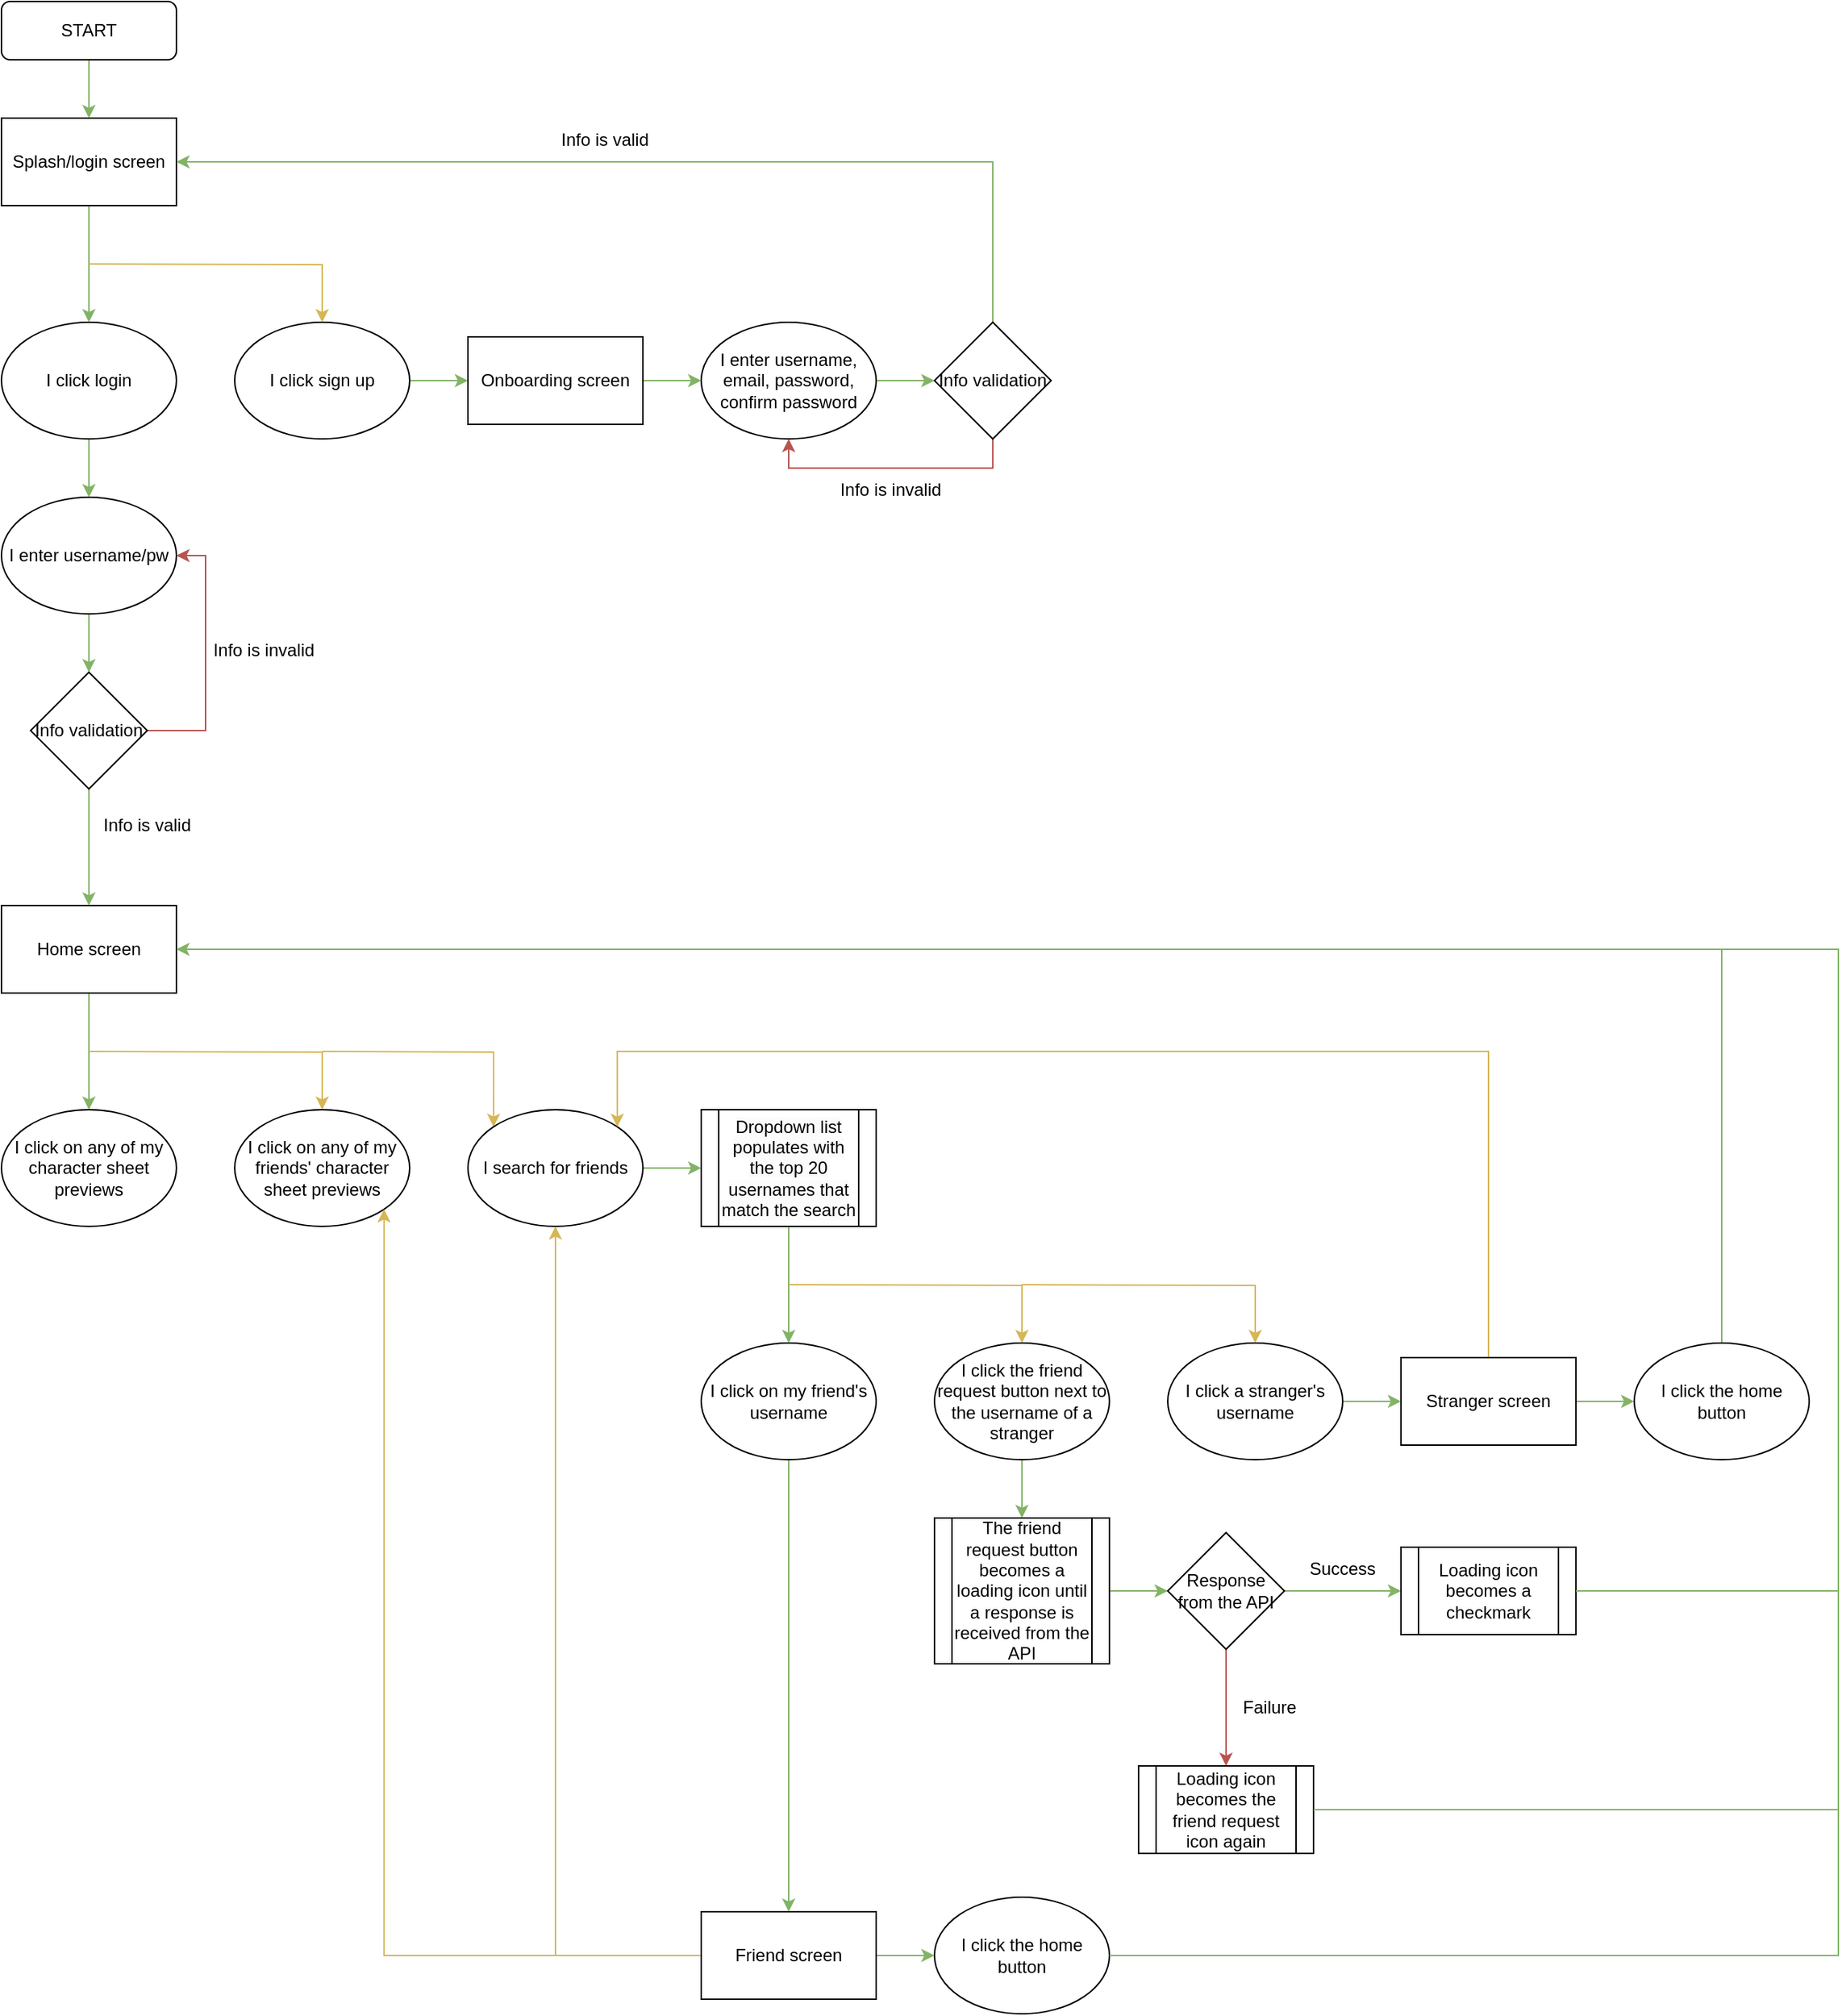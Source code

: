 <mxfile version="21.2.3" type="github">
  <diagram id="C5RBs43oDa-KdzZeNtuy" name="Page-1">
    <mxGraphModel dx="2074" dy="1128" grid="1" gridSize="10" guides="1" tooltips="1" connect="1" arrows="1" fold="1" page="1" pageScale="1" pageWidth="827" pageHeight="1169" math="0" shadow="0">
      <root>
        <mxCell id="WIyWlLk6GJQsqaUBKTNV-0" />
        <mxCell id="WIyWlLk6GJQsqaUBKTNV-1" parent="WIyWlLk6GJQsqaUBKTNV-0" />
        <mxCell id="3nBCFJaMM4fNMm-nfA73-2" style="edgeStyle=orthogonalEdgeStyle;rounded=0;orthogonalLoop=1;jettySize=auto;html=1;entryX=0.5;entryY=0;entryDx=0;entryDy=0;fillColor=#d5e8d4;strokeColor=#82b366;" edge="1" parent="WIyWlLk6GJQsqaUBKTNV-1" source="WIyWlLk6GJQsqaUBKTNV-3" target="3nBCFJaMM4fNMm-nfA73-0">
          <mxGeometry relative="1" as="geometry" />
        </mxCell>
        <mxCell id="WIyWlLk6GJQsqaUBKTNV-3" value="START" style="rounded=1;whiteSpace=wrap;html=1;fontSize=12;glass=0;strokeWidth=1;shadow=0;" parent="WIyWlLk6GJQsqaUBKTNV-1" vertex="1">
          <mxGeometry x="40" y="40" width="120" height="40" as="geometry" />
        </mxCell>
        <mxCell id="3nBCFJaMM4fNMm-nfA73-5" style="edgeStyle=orthogonalEdgeStyle;rounded=0;orthogonalLoop=1;jettySize=auto;html=1;entryX=0.5;entryY=0;entryDx=0;entryDy=0;fillColor=#d5e8d4;strokeColor=#82b366;" edge="1" parent="WIyWlLk6GJQsqaUBKTNV-1" source="3nBCFJaMM4fNMm-nfA73-0" target="3nBCFJaMM4fNMm-nfA73-3">
          <mxGeometry relative="1" as="geometry" />
        </mxCell>
        <mxCell id="3nBCFJaMM4fNMm-nfA73-6" style="edgeStyle=orthogonalEdgeStyle;rounded=0;orthogonalLoop=1;jettySize=auto;html=1;entryX=0.5;entryY=0;entryDx=0;entryDy=0;fillColor=#fff2cc;strokeColor=#d6b656;" edge="1" parent="WIyWlLk6GJQsqaUBKTNV-1" target="3nBCFJaMM4fNMm-nfA73-4">
          <mxGeometry relative="1" as="geometry">
            <mxPoint x="100" y="220" as="sourcePoint" />
          </mxGeometry>
        </mxCell>
        <mxCell id="3nBCFJaMM4fNMm-nfA73-0" value="Splash/login screen" style="rounded=0;whiteSpace=wrap;html=1;" vertex="1" parent="WIyWlLk6GJQsqaUBKTNV-1">
          <mxGeometry x="40" y="120" width="120" height="60" as="geometry" />
        </mxCell>
        <mxCell id="3nBCFJaMM4fNMm-nfA73-8" style="edgeStyle=orthogonalEdgeStyle;rounded=0;orthogonalLoop=1;jettySize=auto;html=1;entryX=0.5;entryY=0;entryDx=0;entryDy=0;fillColor=#d5e8d4;strokeColor=#82b366;" edge="1" parent="WIyWlLk6GJQsqaUBKTNV-1" source="3nBCFJaMM4fNMm-nfA73-3" target="3nBCFJaMM4fNMm-nfA73-7">
          <mxGeometry relative="1" as="geometry" />
        </mxCell>
        <mxCell id="3nBCFJaMM4fNMm-nfA73-3" value="I click login" style="ellipse;whiteSpace=wrap;html=1;" vertex="1" parent="WIyWlLk6GJQsqaUBKTNV-1">
          <mxGeometry x="40" y="260" width="120" height="80" as="geometry" />
        </mxCell>
        <mxCell id="3nBCFJaMM4fNMm-nfA73-10" style="edgeStyle=orthogonalEdgeStyle;rounded=0;orthogonalLoop=1;jettySize=auto;html=1;entryX=0;entryY=0.5;entryDx=0;entryDy=0;fillColor=#d5e8d4;strokeColor=#82b366;" edge="1" parent="WIyWlLk6GJQsqaUBKTNV-1" source="3nBCFJaMM4fNMm-nfA73-4" target="3nBCFJaMM4fNMm-nfA73-9">
          <mxGeometry relative="1" as="geometry" />
        </mxCell>
        <mxCell id="3nBCFJaMM4fNMm-nfA73-4" value="I click sign up" style="ellipse;whiteSpace=wrap;html=1;" vertex="1" parent="WIyWlLk6GJQsqaUBKTNV-1">
          <mxGeometry x="200" y="260" width="120" height="80" as="geometry" />
        </mxCell>
        <mxCell id="3nBCFJaMM4fNMm-nfA73-33" style="edgeStyle=orthogonalEdgeStyle;rounded=0;orthogonalLoop=1;jettySize=auto;html=1;entryX=0.5;entryY=0;entryDx=0;entryDy=0;fillColor=#d5e8d4;strokeColor=#82b366;" edge="1" parent="WIyWlLk6GJQsqaUBKTNV-1" source="3nBCFJaMM4fNMm-nfA73-7" target="3nBCFJaMM4fNMm-nfA73-32">
          <mxGeometry relative="1" as="geometry" />
        </mxCell>
        <mxCell id="3nBCFJaMM4fNMm-nfA73-7" value="I enter username/pw" style="ellipse;whiteSpace=wrap;html=1;" vertex="1" parent="WIyWlLk6GJQsqaUBKTNV-1">
          <mxGeometry x="40" y="380" width="120" height="80" as="geometry" />
        </mxCell>
        <mxCell id="3nBCFJaMM4fNMm-nfA73-12" style="edgeStyle=orthogonalEdgeStyle;rounded=0;orthogonalLoop=1;jettySize=auto;html=1;entryX=0;entryY=0.5;entryDx=0;entryDy=0;fillColor=#d5e8d4;strokeColor=#82b366;" edge="1" parent="WIyWlLk6GJQsqaUBKTNV-1" source="3nBCFJaMM4fNMm-nfA73-9" target="3nBCFJaMM4fNMm-nfA73-11">
          <mxGeometry relative="1" as="geometry" />
        </mxCell>
        <mxCell id="3nBCFJaMM4fNMm-nfA73-9" value="Onboarding screen" style="rounded=0;whiteSpace=wrap;html=1;" vertex="1" parent="WIyWlLk6GJQsqaUBKTNV-1">
          <mxGeometry x="360" y="270" width="120" height="60" as="geometry" />
        </mxCell>
        <mxCell id="3nBCFJaMM4fNMm-nfA73-14" style="edgeStyle=orthogonalEdgeStyle;rounded=0;orthogonalLoop=1;jettySize=auto;html=1;entryX=0;entryY=0.5;entryDx=0;entryDy=0;fillColor=#d5e8d4;strokeColor=#82b366;" edge="1" parent="WIyWlLk6GJQsqaUBKTNV-1" source="3nBCFJaMM4fNMm-nfA73-11" target="3nBCFJaMM4fNMm-nfA73-13">
          <mxGeometry relative="1" as="geometry" />
        </mxCell>
        <mxCell id="3nBCFJaMM4fNMm-nfA73-11" value="I enter username, email, password, confirm password" style="ellipse;whiteSpace=wrap;html=1;" vertex="1" parent="WIyWlLk6GJQsqaUBKTNV-1">
          <mxGeometry x="520" y="260" width="120" height="80" as="geometry" />
        </mxCell>
        <mxCell id="3nBCFJaMM4fNMm-nfA73-16" style="edgeStyle=orthogonalEdgeStyle;rounded=0;orthogonalLoop=1;jettySize=auto;html=1;entryX=1;entryY=0.5;entryDx=0;entryDy=0;fillColor=#d5e8d4;strokeColor=#82b366;" edge="1" parent="WIyWlLk6GJQsqaUBKTNV-1" source="3nBCFJaMM4fNMm-nfA73-13" target="3nBCFJaMM4fNMm-nfA73-0">
          <mxGeometry relative="1" as="geometry">
            <Array as="points">
              <mxPoint x="720" y="150" />
            </Array>
          </mxGeometry>
        </mxCell>
        <mxCell id="3nBCFJaMM4fNMm-nfA73-17" style="edgeStyle=orthogonalEdgeStyle;rounded=0;orthogonalLoop=1;jettySize=auto;html=1;entryX=0.5;entryY=1;entryDx=0;entryDy=0;fillColor=#f8cecc;strokeColor=#b85450;" edge="1" parent="WIyWlLk6GJQsqaUBKTNV-1" source="3nBCFJaMM4fNMm-nfA73-13" target="3nBCFJaMM4fNMm-nfA73-11">
          <mxGeometry relative="1" as="geometry">
            <Array as="points">
              <mxPoint x="720" y="360" />
              <mxPoint x="580" y="360" />
            </Array>
          </mxGeometry>
        </mxCell>
        <mxCell id="3nBCFJaMM4fNMm-nfA73-13" value="Info validation" style="rhombus;whiteSpace=wrap;html=1;" vertex="1" parent="WIyWlLk6GJQsqaUBKTNV-1">
          <mxGeometry x="680" y="260" width="80" height="80" as="geometry" />
        </mxCell>
        <mxCell id="3nBCFJaMM4fNMm-nfA73-18" value="Info is valid" style="text;html=1;strokeColor=none;fillColor=none;align=center;verticalAlign=middle;whiteSpace=wrap;rounded=0;" vertex="1" parent="WIyWlLk6GJQsqaUBKTNV-1">
          <mxGeometry x="414" y="120" width="80" height="30" as="geometry" />
        </mxCell>
        <mxCell id="3nBCFJaMM4fNMm-nfA73-19" value="Info is invalid" style="text;html=1;strokeColor=none;fillColor=none;align=center;verticalAlign=middle;whiteSpace=wrap;rounded=0;" vertex="1" parent="WIyWlLk6GJQsqaUBKTNV-1">
          <mxGeometry x="610" y="360" width="80" height="30" as="geometry" />
        </mxCell>
        <mxCell id="3nBCFJaMM4fNMm-nfA73-25" style="edgeStyle=orthogonalEdgeStyle;rounded=0;orthogonalLoop=1;jettySize=auto;html=1;entryX=0.5;entryY=0;entryDx=0;entryDy=0;fillColor=#d5e8d4;strokeColor=#82b366;" edge="1" parent="WIyWlLk6GJQsqaUBKTNV-1" source="3nBCFJaMM4fNMm-nfA73-20" target="3nBCFJaMM4fNMm-nfA73-22">
          <mxGeometry relative="1" as="geometry" />
        </mxCell>
        <mxCell id="3nBCFJaMM4fNMm-nfA73-26" style="edgeStyle=orthogonalEdgeStyle;rounded=0;orthogonalLoop=1;jettySize=auto;html=1;entryX=0.5;entryY=0;entryDx=0;entryDy=0;fillColor=#fff2cc;strokeColor=#d6b656;" edge="1" parent="WIyWlLk6GJQsqaUBKTNV-1" target="3nBCFJaMM4fNMm-nfA73-24">
          <mxGeometry relative="1" as="geometry">
            <mxPoint x="100" y="760" as="sourcePoint" />
          </mxGeometry>
        </mxCell>
        <mxCell id="3nBCFJaMM4fNMm-nfA73-27" style="edgeStyle=orthogonalEdgeStyle;rounded=0;orthogonalLoop=1;jettySize=auto;html=1;entryX=0;entryY=0;entryDx=0;entryDy=0;fillColor=#fff2cc;strokeColor=#d6b656;" edge="1" parent="WIyWlLk6GJQsqaUBKTNV-1" target="3nBCFJaMM4fNMm-nfA73-23">
          <mxGeometry relative="1" as="geometry">
            <mxPoint x="260" y="760" as="sourcePoint" />
          </mxGeometry>
        </mxCell>
        <mxCell id="3nBCFJaMM4fNMm-nfA73-20" value="Home screen" style="rounded=0;whiteSpace=wrap;html=1;" vertex="1" parent="WIyWlLk6GJQsqaUBKTNV-1">
          <mxGeometry x="40" y="660" width="120" height="60" as="geometry" />
        </mxCell>
        <mxCell id="3nBCFJaMM4fNMm-nfA73-22" value="I click on any of my character sheet previews" style="ellipse;whiteSpace=wrap;html=1;" vertex="1" parent="WIyWlLk6GJQsqaUBKTNV-1">
          <mxGeometry x="40" y="800" width="120" height="80" as="geometry" />
        </mxCell>
        <mxCell id="3nBCFJaMM4fNMm-nfA73-29" style="edgeStyle=orthogonalEdgeStyle;rounded=0;orthogonalLoop=1;jettySize=auto;html=1;entryX=0;entryY=0.5;entryDx=0;entryDy=0;fillColor=#d5e8d4;strokeColor=#82b366;" edge="1" parent="WIyWlLk6GJQsqaUBKTNV-1" source="3nBCFJaMM4fNMm-nfA73-23">
          <mxGeometry relative="1" as="geometry">
            <mxPoint x="520" y="840" as="targetPoint" />
          </mxGeometry>
        </mxCell>
        <mxCell id="3nBCFJaMM4fNMm-nfA73-23" value="I search for friends" style="ellipse;whiteSpace=wrap;html=1;" vertex="1" parent="WIyWlLk6GJQsqaUBKTNV-1">
          <mxGeometry x="360" y="800" width="120" height="80" as="geometry" />
        </mxCell>
        <mxCell id="3nBCFJaMM4fNMm-nfA73-24" value="I click on any of my friends&#39; character sheet previews" style="ellipse;whiteSpace=wrap;html=1;" vertex="1" parent="WIyWlLk6GJQsqaUBKTNV-1">
          <mxGeometry x="200" y="800" width="120" height="80" as="geometry" />
        </mxCell>
        <mxCell id="3nBCFJaMM4fNMm-nfA73-41" style="edgeStyle=orthogonalEdgeStyle;rounded=0;orthogonalLoop=1;jettySize=auto;html=1;entryX=0.5;entryY=0;entryDx=0;entryDy=0;fillColor=#d5e8d4;strokeColor=#82b366;" edge="1" parent="WIyWlLk6GJQsqaUBKTNV-1" source="3nBCFJaMM4fNMm-nfA73-30" target="3nBCFJaMM4fNMm-nfA73-31">
          <mxGeometry relative="1" as="geometry">
            <Array as="points">
              <mxPoint x="580" y="920" />
              <mxPoint x="580" y="920" />
            </Array>
          </mxGeometry>
        </mxCell>
        <mxCell id="3nBCFJaMM4fNMm-nfA73-42" style="edgeStyle=orthogonalEdgeStyle;rounded=0;orthogonalLoop=1;jettySize=auto;html=1;entryX=0.5;entryY=0;entryDx=0;entryDy=0;fillColor=#fff2cc;strokeColor=#d6b656;" edge="1" parent="WIyWlLk6GJQsqaUBKTNV-1" target="3nBCFJaMM4fNMm-nfA73-39">
          <mxGeometry relative="1" as="geometry">
            <mxPoint x="580" y="920" as="sourcePoint" />
          </mxGeometry>
        </mxCell>
        <mxCell id="3nBCFJaMM4fNMm-nfA73-43" style="edgeStyle=orthogonalEdgeStyle;rounded=0;orthogonalLoop=1;jettySize=auto;html=1;fillColor=#fff2cc;strokeColor=#d6b656;" edge="1" parent="WIyWlLk6GJQsqaUBKTNV-1" target="3nBCFJaMM4fNMm-nfA73-40">
          <mxGeometry relative="1" as="geometry">
            <mxPoint x="740" y="920" as="sourcePoint" />
          </mxGeometry>
        </mxCell>
        <mxCell id="3nBCFJaMM4fNMm-nfA73-30" value="&lt;span style=&quot;color: rgb(0, 0, 0); font-family: Helvetica; font-size: 12px; font-style: normal; font-variant-ligatures: normal; font-variant-caps: normal; font-weight: 400; letter-spacing: normal; orphans: 2; text-align: center; text-indent: 0px; text-transform: none; widows: 2; word-spacing: 0px; -webkit-text-stroke-width: 0px; background-color: rgb(251, 251, 251); text-decoration-thickness: initial; text-decoration-style: initial; text-decoration-color: initial; float: none; display: inline !important;&quot;&gt;Dropdown list populates with the top 20 usernames that match the search&lt;/span&gt;" style="shape=process;whiteSpace=wrap;html=1;backgroundOutline=1;" vertex="1" parent="WIyWlLk6GJQsqaUBKTNV-1">
          <mxGeometry x="520" y="800" width="120" height="80" as="geometry" />
        </mxCell>
        <mxCell id="3nBCFJaMM4fNMm-nfA73-66" style="edgeStyle=orthogonalEdgeStyle;rounded=0;orthogonalLoop=1;jettySize=auto;html=1;fillColor=#d5e8d4;strokeColor=#82b366;" edge="1" parent="WIyWlLk6GJQsqaUBKTNV-1" source="3nBCFJaMM4fNMm-nfA73-31" target="3nBCFJaMM4fNMm-nfA73-65">
          <mxGeometry relative="1" as="geometry" />
        </mxCell>
        <mxCell id="3nBCFJaMM4fNMm-nfA73-31" value="I click on my friend&#39;s username" style="ellipse;whiteSpace=wrap;html=1;" vertex="1" parent="WIyWlLk6GJQsqaUBKTNV-1">
          <mxGeometry x="520" y="960" width="120" height="80" as="geometry" />
        </mxCell>
        <mxCell id="3nBCFJaMM4fNMm-nfA73-34" style="edgeStyle=orthogonalEdgeStyle;rounded=0;orthogonalLoop=1;jettySize=auto;html=1;entryX=0.5;entryY=0;entryDx=0;entryDy=0;fillColor=#d5e8d4;strokeColor=#82b366;" edge="1" parent="WIyWlLk6GJQsqaUBKTNV-1" source="3nBCFJaMM4fNMm-nfA73-32" target="3nBCFJaMM4fNMm-nfA73-20">
          <mxGeometry relative="1" as="geometry" />
        </mxCell>
        <mxCell id="3nBCFJaMM4fNMm-nfA73-35" style="edgeStyle=orthogonalEdgeStyle;rounded=0;orthogonalLoop=1;jettySize=auto;html=1;entryX=1;entryY=0.5;entryDx=0;entryDy=0;exitX=1;exitY=0.5;exitDx=0;exitDy=0;fillColor=#f8cecc;strokeColor=#b85450;" edge="1" parent="WIyWlLk6GJQsqaUBKTNV-1" source="3nBCFJaMM4fNMm-nfA73-32" target="3nBCFJaMM4fNMm-nfA73-7">
          <mxGeometry relative="1" as="geometry">
            <Array as="points">
              <mxPoint x="180" y="540" />
              <mxPoint x="180" y="420" />
            </Array>
          </mxGeometry>
        </mxCell>
        <mxCell id="3nBCFJaMM4fNMm-nfA73-32" value="Info validation" style="rhombus;whiteSpace=wrap;html=1;" vertex="1" parent="WIyWlLk6GJQsqaUBKTNV-1">
          <mxGeometry x="60" y="500" width="80" height="80" as="geometry" />
        </mxCell>
        <mxCell id="3nBCFJaMM4fNMm-nfA73-36" value="Info is valid" style="text;html=1;strokeColor=none;fillColor=none;align=center;verticalAlign=middle;whiteSpace=wrap;rounded=0;" vertex="1" parent="WIyWlLk6GJQsqaUBKTNV-1">
          <mxGeometry x="100" y="590" width="80" height="30" as="geometry" />
        </mxCell>
        <mxCell id="3nBCFJaMM4fNMm-nfA73-37" value="Info is invalid" style="text;html=1;strokeColor=none;fillColor=none;align=center;verticalAlign=middle;whiteSpace=wrap;rounded=0;" vertex="1" parent="WIyWlLk6GJQsqaUBKTNV-1">
          <mxGeometry x="180" y="470" width="80" height="30" as="geometry" />
        </mxCell>
        <mxCell id="3nBCFJaMM4fNMm-nfA73-51" style="edgeStyle=orthogonalEdgeStyle;rounded=0;orthogonalLoop=1;jettySize=auto;html=1;entryX=0.5;entryY=0;entryDx=0;entryDy=0;fillColor=#d5e8d4;strokeColor=#82b366;" edge="1" parent="WIyWlLk6GJQsqaUBKTNV-1" source="3nBCFJaMM4fNMm-nfA73-39" target="3nBCFJaMM4fNMm-nfA73-50">
          <mxGeometry relative="1" as="geometry" />
        </mxCell>
        <mxCell id="3nBCFJaMM4fNMm-nfA73-39" value="I click the friend request button next to the username of a stranger" style="ellipse;whiteSpace=wrap;html=1;" vertex="1" parent="WIyWlLk6GJQsqaUBKTNV-1">
          <mxGeometry x="680" y="960" width="120" height="80" as="geometry" />
        </mxCell>
        <mxCell id="3nBCFJaMM4fNMm-nfA73-45" style="edgeStyle=orthogonalEdgeStyle;rounded=0;orthogonalLoop=1;jettySize=auto;html=1;entryX=0;entryY=0.5;entryDx=0;entryDy=0;fillColor=#d5e8d4;strokeColor=#82b366;" edge="1" parent="WIyWlLk6GJQsqaUBKTNV-1" source="3nBCFJaMM4fNMm-nfA73-40" target="3nBCFJaMM4fNMm-nfA73-44">
          <mxGeometry relative="1" as="geometry" />
        </mxCell>
        <mxCell id="3nBCFJaMM4fNMm-nfA73-40" value="I click a stranger&#39;s username" style="ellipse;whiteSpace=wrap;html=1;" vertex="1" parent="WIyWlLk6GJQsqaUBKTNV-1">
          <mxGeometry x="840" y="960" width="120" height="80" as="geometry" />
        </mxCell>
        <mxCell id="3nBCFJaMM4fNMm-nfA73-46" style="edgeStyle=orthogonalEdgeStyle;rounded=0;orthogonalLoop=1;jettySize=auto;html=1;entryX=1;entryY=0;entryDx=0;entryDy=0;fillColor=#fff2cc;strokeColor=#d6b656;" edge="1" parent="WIyWlLk6GJQsqaUBKTNV-1" source="3nBCFJaMM4fNMm-nfA73-44" target="3nBCFJaMM4fNMm-nfA73-23">
          <mxGeometry relative="1" as="geometry">
            <Array as="points">
              <mxPoint x="1060" y="760" />
              <mxPoint x="462" y="760" />
            </Array>
          </mxGeometry>
        </mxCell>
        <mxCell id="3nBCFJaMM4fNMm-nfA73-48" style="edgeStyle=orthogonalEdgeStyle;rounded=0;orthogonalLoop=1;jettySize=auto;html=1;entryX=0;entryY=0.5;entryDx=0;entryDy=0;fillColor=#d5e8d4;strokeColor=#82b366;" edge="1" parent="WIyWlLk6GJQsqaUBKTNV-1" source="3nBCFJaMM4fNMm-nfA73-44" target="3nBCFJaMM4fNMm-nfA73-47">
          <mxGeometry relative="1" as="geometry" />
        </mxCell>
        <mxCell id="3nBCFJaMM4fNMm-nfA73-44" value="Stranger screen" style="rounded=0;whiteSpace=wrap;html=1;" vertex="1" parent="WIyWlLk6GJQsqaUBKTNV-1">
          <mxGeometry x="1000" y="970" width="120" height="60" as="geometry" />
        </mxCell>
        <mxCell id="3nBCFJaMM4fNMm-nfA73-49" style="edgeStyle=orthogonalEdgeStyle;rounded=0;orthogonalLoop=1;jettySize=auto;html=1;entryX=1;entryY=0.5;entryDx=0;entryDy=0;fillColor=#d5e8d4;strokeColor=#82b366;" edge="1" parent="WIyWlLk6GJQsqaUBKTNV-1" source="3nBCFJaMM4fNMm-nfA73-47" target="3nBCFJaMM4fNMm-nfA73-20">
          <mxGeometry relative="1" as="geometry">
            <Array as="points">
              <mxPoint x="1220" y="690" />
            </Array>
          </mxGeometry>
        </mxCell>
        <mxCell id="3nBCFJaMM4fNMm-nfA73-47" value="I click the home button" style="ellipse;whiteSpace=wrap;html=1;" vertex="1" parent="WIyWlLk6GJQsqaUBKTNV-1">
          <mxGeometry x="1160" y="960" width="120" height="80" as="geometry" />
        </mxCell>
        <mxCell id="3nBCFJaMM4fNMm-nfA73-54" style="edgeStyle=orthogonalEdgeStyle;rounded=0;orthogonalLoop=1;jettySize=auto;html=1;entryX=0;entryY=0.5;entryDx=0;entryDy=0;fillColor=#d5e8d4;strokeColor=#82b366;" edge="1" parent="WIyWlLk6GJQsqaUBKTNV-1" source="3nBCFJaMM4fNMm-nfA73-50" target="3nBCFJaMM4fNMm-nfA73-52">
          <mxGeometry relative="1" as="geometry" />
        </mxCell>
        <mxCell id="3nBCFJaMM4fNMm-nfA73-50" value="The friend request button becomes a loading icon until a response is received from the API" style="shape=process;whiteSpace=wrap;html=1;backgroundOutline=1;" vertex="1" parent="WIyWlLk6GJQsqaUBKTNV-1">
          <mxGeometry x="680" y="1080" width="120" height="100" as="geometry" />
        </mxCell>
        <mxCell id="3nBCFJaMM4fNMm-nfA73-57" style="edgeStyle=orthogonalEdgeStyle;rounded=0;orthogonalLoop=1;jettySize=auto;html=1;entryX=0.5;entryY=0;entryDx=0;entryDy=0;fillColor=#f8cecc;strokeColor=#b85450;" edge="1" parent="WIyWlLk6GJQsqaUBKTNV-1" source="3nBCFJaMM4fNMm-nfA73-52" target="3nBCFJaMM4fNMm-nfA73-56">
          <mxGeometry relative="1" as="geometry" />
        </mxCell>
        <mxCell id="3nBCFJaMM4fNMm-nfA73-58" style="edgeStyle=orthogonalEdgeStyle;rounded=0;orthogonalLoop=1;jettySize=auto;html=1;entryX=0;entryY=0.5;entryDx=0;entryDy=0;fillColor=#d5e8d4;strokeColor=#82b366;" edge="1" parent="WIyWlLk6GJQsqaUBKTNV-1" source="3nBCFJaMM4fNMm-nfA73-52" target="3nBCFJaMM4fNMm-nfA73-55">
          <mxGeometry relative="1" as="geometry" />
        </mxCell>
        <mxCell id="3nBCFJaMM4fNMm-nfA73-52" value="Response from the API" style="rhombus;whiteSpace=wrap;html=1;" vertex="1" parent="WIyWlLk6GJQsqaUBKTNV-1">
          <mxGeometry x="840" y="1090" width="80" height="80" as="geometry" />
        </mxCell>
        <mxCell id="3nBCFJaMM4fNMm-nfA73-55" value="Loading icon becomes a checkmark" style="shape=process;whiteSpace=wrap;html=1;backgroundOutline=1;" vertex="1" parent="WIyWlLk6GJQsqaUBKTNV-1">
          <mxGeometry x="1000" y="1100" width="120" height="60" as="geometry" />
        </mxCell>
        <mxCell id="3nBCFJaMM4fNMm-nfA73-56" value="Loading icon becomes the friend request icon again" style="shape=process;whiteSpace=wrap;html=1;backgroundOutline=1;" vertex="1" parent="WIyWlLk6GJQsqaUBKTNV-1">
          <mxGeometry x="820" y="1250" width="120" height="60" as="geometry" />
        </mxCell>
        <mxCell id="3nBCFJaMM4fNMm-nfA73-59" value="Success" style="text;html=1;strokeColor=none;fillColor=none;align=center;verticalAlign=middle;whiteSpace=wrap;rounded=0;" vertex="1" parent="WIyWlLk6GJQsqaUBKTNV-1">
          <mxGeometry x="930" y="1100" width="60" height="30" as="geometry" />
        </mxCell>
        <mxCell id="3nBCFJaMM4fNMm-nfA73-60" value="Failure" style="text;html=1;strokeColor=none;fillColor=none;align=center;verticalAlign=middle;whiteSpace=wrap;rounded=0;" vertex="1" parent="WIyWlLk6GJQsqaUBKTNV-1">
          <mxGeometry x="880" y="1195" width="60" height="30" as="geometry" />
        </mxCell>
        <mxCell id="3nBCFJaMM4fNMm-nfA73-62" value="" style="endArrow=none;html=1;rounded=0;exitX=1;exitY=0.5;exitDx=0;exitDy=0;fillColor=#d5e8d4;strokeColor=#82b366;" edge="1" parent="WIyWlLk6GJQsqaUBKTNV-1" source="3nBCFJaMM4fNMm-nfA73-55">
          <mxGeometry width="50" height="50" relative="1" as="geometry">
            <mxPoint x="690" y="1070" as="sourcePoint" />
            <mxPoint x="1220" y="690" as="targetPoint" />
            <Array as="points">
              <mxPoint x="1300" y="1130" />
              <mxPoint x="1300" y="690" />
            </Array>
          </mxGeometry>
        </mxCell>
        <mxCell id="3nBCFJaMM4fNMm-nfA73-64" value="" style="endArrow=none;html=1;rounded=0;exitX=1;exitY=0.5;exitDx=0;exitDy=0;fillColor=#d5e8d4;strokeColor=#82b366;" edge="1" parent="WIyWlLk6GJQsqaUBKTNV-1" source="3nBCFJaMM4fNMm-nfA73-56">
          <mxGeometry width="50" height="50" relative="1" as="geometry">
            <mxPoint x="690" y="1070" as="sourcePoint" />
            <mxPoint x="1300" y="1130" as="targetPoint" />
            <Array as="points">
              <mxPoint x="1300" y="1280" />
            </Array>
          </mxGeometry>
        </mxCell>
        <mxCell id="3nBCFJaMM4fNMm-nfA73-67" style="edgeStyle=orthogonalEdgeStyle;rounded=0;orthogonalLoop=1;jettySize=auto;html=1;entryX=1;entryY=1;entryDx=0;entryDy=0;fillColor=#fff2cc;strokeColor=#d6b656;" edge="1" parent="WIyWlLk6GJQsqaUBKTNV-1" source="3nBCFJaMM4fNMm-nfA73-65" target="3nBCFJaMM4fNMm-nfA73-24">
          <mxGeometry relative="1" as="geometry" />
        </mxCell>
        <mxCell id="3nBCFJaMM4fNMm-nfA73-68" style="edgeStyle=orthogonalEdgeStyle;rounded=0;orthogonalLoop=1;jettySize=auto;html=1;entryX=0.5;entryY=1;entryDx=0;entryDy=0;fillColor=#fff2cc;strokeColor=#d6b656;" edge="1" parent="WIyWlLk6GJQsqaUBKTNV-1" source="3nBCFJaMM4fNMm-nfA73-65" target="3nBCFJaMM4fNMm-nfA73-23">
          <mxGeometry relative="1" as="geometry" />
        </mxCell>
        <mxCell id="3nBCFJaMM4fNMm-nfA73-70" style="edgeStyle=orthogonalEdgeStyle;rounded=0;orthogonalLoop=1;jettySize=auto;html=1;entryX=0;entryY=0.5;entryDx=0;entryDy=0;fillColor=#d5e8d4;strokeColor=#82b366;" edge="1" parent="WIyWlLk6GJQsqaUBKTNV-1" source="3nBCFJaMM4fNMm-nfA73-65" target="3nBCFJaMM4fNMm-nfA73-69">
          <mxGeometry relative="1" as="geometry" />
        </mxCell>
        <mxCell id="3nBCFJaMM4fNMm-nfA73-65" value="Friend screen" style="rounded=0;whiteSpace=wrap;html=1;" vertex="1" parent="WIyWlLk6GJQsqaUBKTNV-1">
          <mxGeometry x="520" y="1350" width="120" height="60" as="geometry" />
        </mxCell>
        <mxCell id="3nBCFJaMM4fNMm-nfA73-69" value="I click the home button" style="ellipse;whiteSpace=wrap;html=1;" vertex="1" parent="WIyWlLk6GJQsqaUBKTNV-1">
          <mxGeometry x="680" y="1340" width="120" height="80" as="geometry" />
        </mxCell>
        <mxCell id="3nBCFJaMM4fNMm-nfA73-71" value="" style="endArrow=none;html=1;rounded=0;exitX=1;exitY=0.5;exitDx=0;exitDy=0;fillColor=#d5e8d4;strokeColor=#82b366;" edge="1" parent="WIyWlLk6GJQsqaUBKTNV-1" source="3nBCFJaMM4fNMm-nfA73-69">
          <mxGeometry width="50" height="50" relative="1" as="geometry">
            <mxPoint x="690" y="1170" as="sourcePoint" />
            <mxPoint x="1300" y="1280" as="targetPoint" />
            <Array as="points">
              <mxPoint x="1300" y="1380" />
            </Array>
          </mxGeometry>
        </mxCell>
      </root>
    </mxGraphModel>
  </diagram>
</mxfile>

